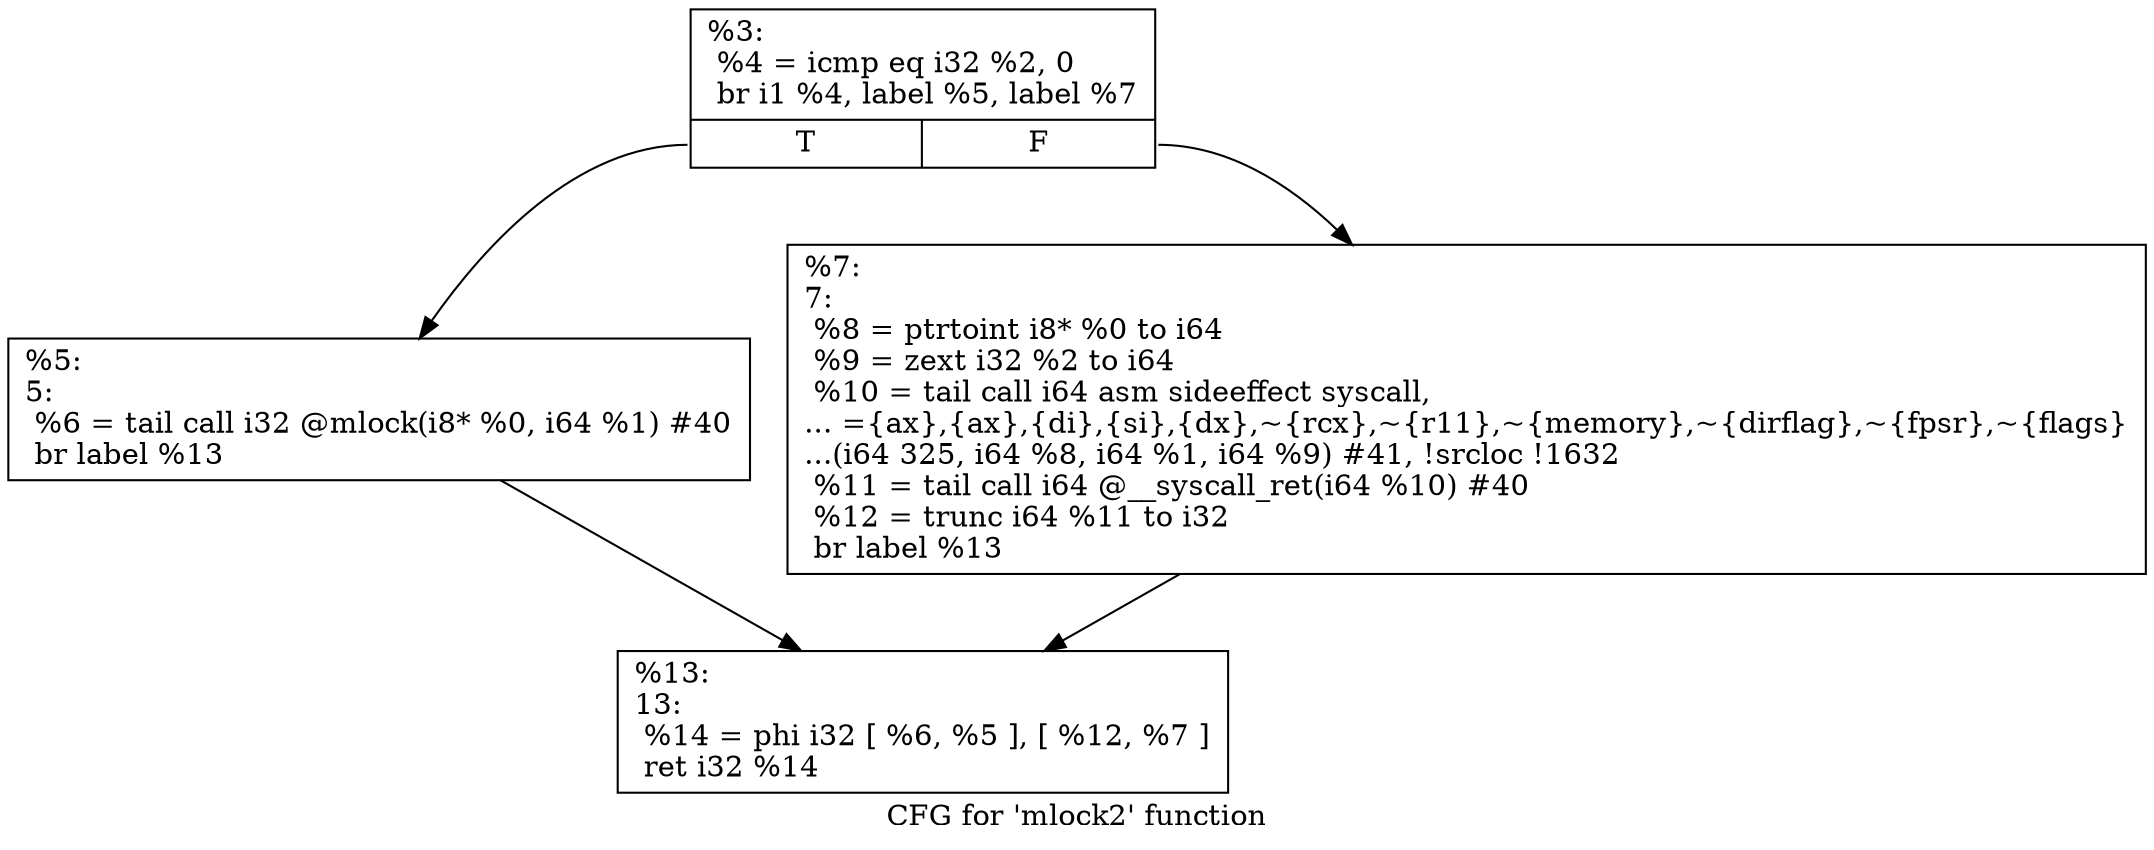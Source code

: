 digraph "CFG for 'mlock2' function" {
	label="CFG for 'mlock2' function";

	Node0x1da1090 [shape=record,label="{%3:\l  %4 = icmp eq i32 %2, 0\l  br i1 %4, label %5, label %7\l|{<s0>T|<s1>F}}"];
	Node0x1da1090:s0 -> Node0x1da1cf0;
	Node0x1da1090:s1 -> Node0x1da1d40;
	Node0x1da1cf0 [shape=record,label="{%5:\l5:                                                \l  %6 = tail call i32 @mlock(i8* %0, i64 %1) #40\l  br label %13\l}"];
	Node0x1da1cf0 -> Node0x1da1d90;
	Node0x1da1d40 [shape=record,label="{%7:\l7:                                                \l  %8 = ptrtoint i8* %0 to i64\l  %9 = zext i32 %2 to i64\l  %10 = tail call i64 asm sideeffect syscall,\l... =\{ax\},\{ax\},\{di\},\{si\},\{dx\},~\{rcx\},~\{r11\},~\{memory\},~\{dirflag\},~\{fpsr\},~\{flags\}\l...(i64 325, i64 %8, i64 %1, i64 %9) #41, !srcloc !1632\l  %11 = tail call i64 @__syscall_ret(i64 %10) #40\l  %12 = trunc i64 %11 to i32\l  br label %13\l}"];
	Node0x1da1d40 -> Node0x1da1d90;
	Node0x1da1d90 [shape=record,label="{%13:\l13:                                               \l  %14 = phi i32 [ %6, %5 ], [ %12, %7 ]\l  ret i32 %14\l}"];
}

